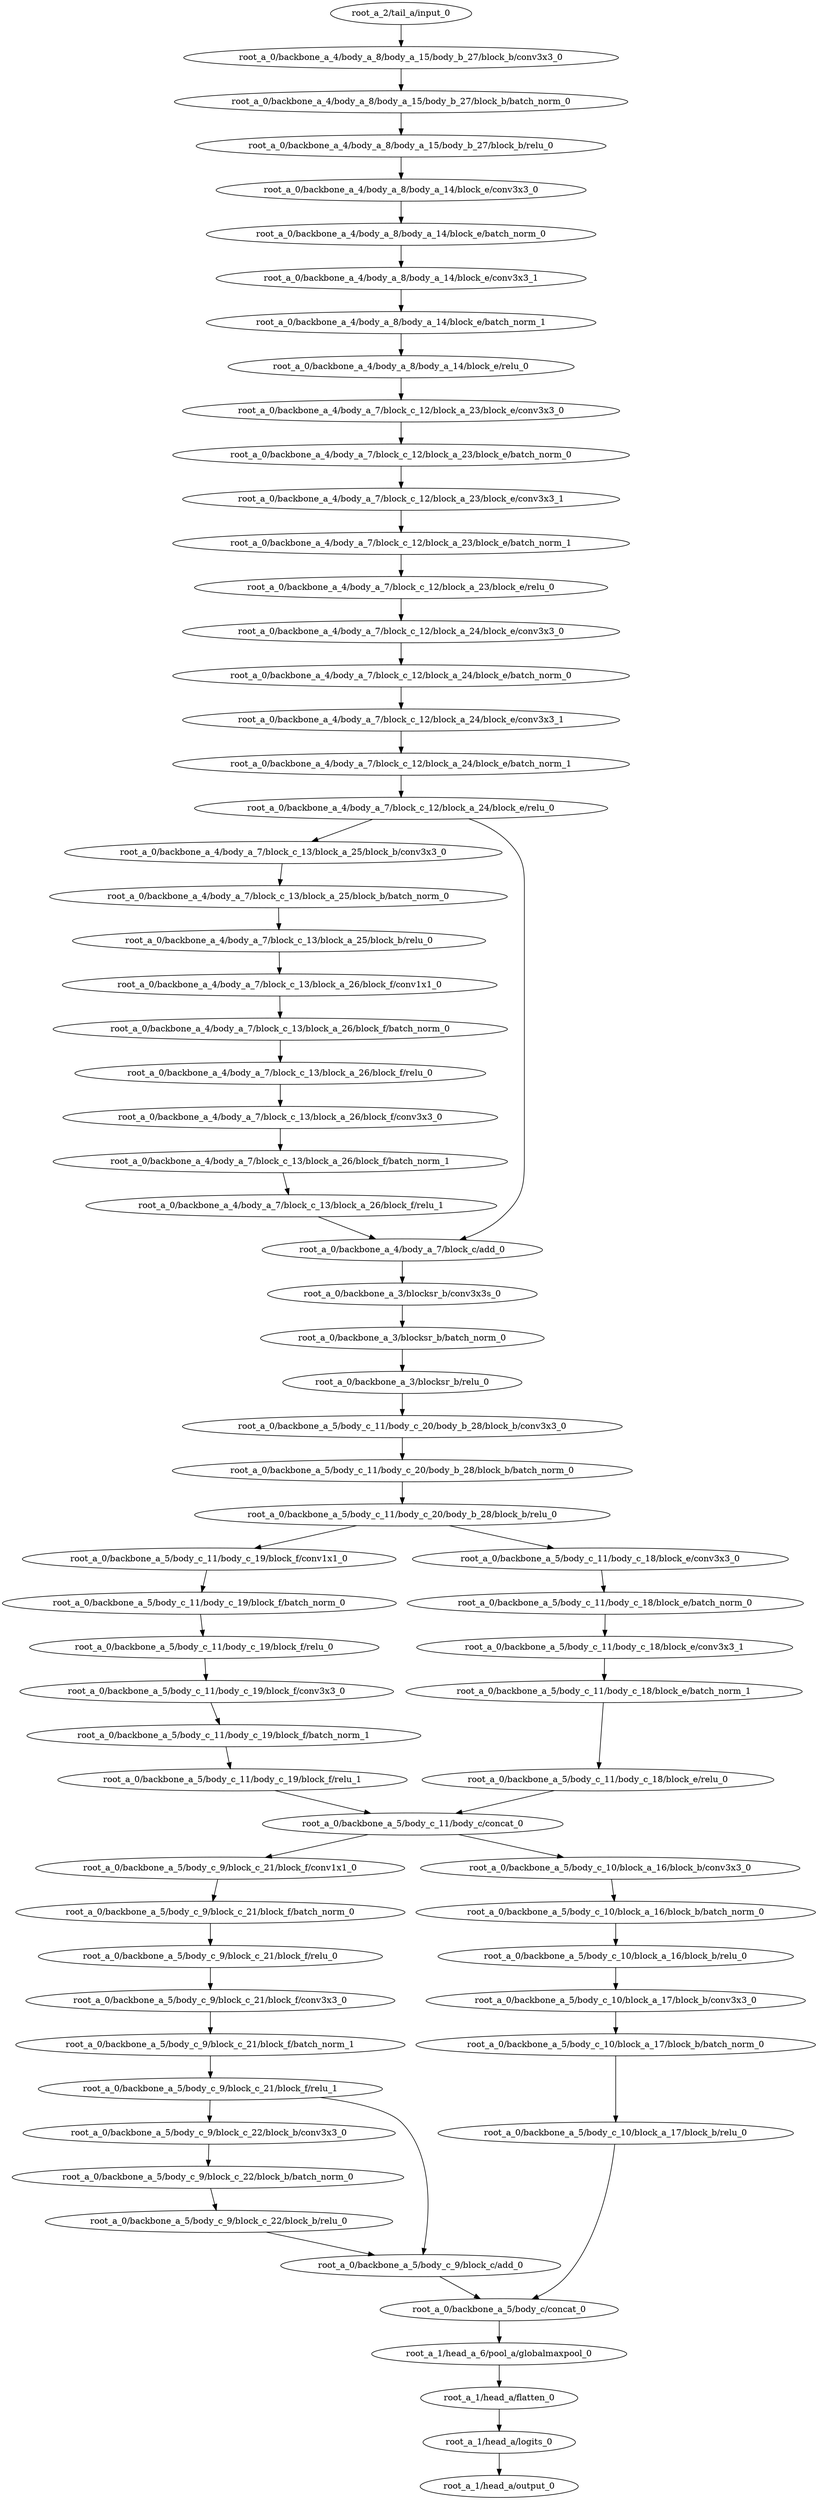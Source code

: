 digraph root_a {
	"root_a_2/tail_a/input_0"
	"root_a_0/backbone_a_4/body_a_8/body_a_15/body_b_27/block_b/conv3x3_0"
	"root_a_0/backbone_a_4/body_a_8/body_a_15/body_b_27/block_b/batch_norm_0"
	"root_a_0/backbone_a_4/body_a_8/body_a_15/body_b_27/block_b/relu_0"
	"root_a_0/backbone_a_4/body_a_8/body_a_14/block_e/conv3x3_0"
	"root_a_0/backbone_a_4/body_a_8/body_a_14/block_e/batch_norm_0"
	"root_a_0/backbone_a_4/body_a_8/body_a_14/block_e/conv3x3_1"
	"root_a_0/backbone_a_4/body_a_8/body_a_14/block_e/batch_norm_1"
	"root_a_0/backbone_a_4/body_a_8/body_a_14/block_e/relu_0"
	"root_a_0/backbone_a_4/body_a_7/block_c_12/block_a_23/block_e/conv3x3_0"
	"root_a_0/backbone_a_4/body_a_7/block_c_12/block_a_23/block_e/batch_norm_0"
	"root_a_0/backbone_a_4/body_a_7/block_c_12/block_a_23/block_e/conv3x3_1"
	"root_a_0/backbone_a_4/body_a_7/block_c_12/block_a_23/block_e/batch_norm_1"
	"root_a_0/backbone_a_4/body_a_7/block_c_12/block_a_23/block_e/relu_0"
	"root_a_0/backbone_a_4/body_a_7/block_c_12/block_a_24/block_e/conv3x3_0"
	"root_a_0/backbone_a_4/body_a_7/block_c_12/block_a_24/block_e/batch_norm_0"
	"root_a_0/backbone_a_4/body_a_7/block_c_12/block_a_24/block_e/conv3x3_1"
	"root_a_0/backbone_a_4/body_a_7/block_c_12/block_a_24/block_e/batch_norm_1"
	"root_a_0/backbone_a_4/body_a_7/block_c_12/block_a_24/block_e/relu_0"
	"root_a_0/backbone_a_4/body_a_7/block_c_13/block_a_25/block_b/conv3x3_0"
	"root_a_0/backbone_a_4/body_a_7/block_c_13/block_a_25/block_b/batch_norm_0"
	"root_a_0/backbone_a_4/body_a_7/block_c_13/block_a_25/block_b/relu_0"
	"root_a_0/backbone_a_4/body_a_7/block_c_13/block_a_26/block_f/conv1x1_0"
	"root_a_0/backbone_a_4/body_a_7/block_c_13/block_a_26/block_f/batch_norm_0"
	"root_a_0/backbone_a_4/body_a_7/block_c_13/block_a_26/block_f/relu_0"
	"root_a_0/backbone_a_4/body_a_7/block_c_13/block_a_26/block_f/conv3x3_0"
	"root_a_0/backbone_a_4/body_a_7/block_c_13/block_a_26/block_f/batch_norm_1"
	"root_a_0/backbone_a_4/body_a_7/block_c_13/block_a_26/block_f/relu_1"
	"root_a_0/backbone_a_4/body_a_7/block_c/add_0"
	"root_a_0/backbone_a_3/blocksr_b/conv3x3s_0"
	"root_a_0/backbone_a_3/blocksr_b/batch_norm_0"
	"root_a_0/backbone_a_3/blocksr_b/relu_0"
	"root_a_0/backbone_a_5/body_c_11/body_c_20/body_b_28/block_b/conv3x3_0"
	"root_a_0/backbone_a_5/body_c_11/body_c_20/body_b_28/block_b/batch_norm_0"
	"root_a_0/backbone_a_5/body_c_11/body_c_20/body_b_28/block_b/relu_0"
	"root_a_0/backbone_a_5/body_c_11/body_c_19/block_f/conv1x1_0"
	"root_a_0/backbone_a_5/body_c_11/body_c_19/block_f/batch_norm_0"
	"root_a_0/backbone_a_5/body_c_11/body_c_19/block_f/relu_0"
	"root_a_0/backbone_a_5/body_c_11/body_c_19/block_f/conv3x3_0"
	"root_a_0/backbone_a_5/body_c_11/body_c_19/block_f/batch_norm_1"
	"root_a_0/backbone_a_5/body_c_11/body_c_19/block_f/relu_1"
	"root_a_0/backbone_a_5/body_c_11/body_c_18/block_e/conv3x3_0"
	"root_a_0/backbone_a_5/body_c_11/body_c_18/block_e/batch_norm_0"
	"root_a_0/backbone_a_5/body_c_11/body_c_18/block_e/conv3x3_1"
	"root_a_0/backbone_a_5/body_c_11/body_c_18/block_e/batch_norm_1"
	"root_a_0/backbone_a_5/body_c_11/body_c_18/block_e/relu_0"
	"root_a_0/backbone_a_5/body_c_11/body_c/concat_0"
	"root_a_0/backbone_a_5/body_c_9/block_c_21/block_f/conv1x1_0"
	"root_a_0/backbone_a_5/body_c_9/block_c_21/block_f/batch_norm_0"
	"root_a_0/backbone_a_5/body_c_9/block_c_21/block_f/relu_0"
	"root_a_0/backbone_a_5/body_c_9/block_c_21/block_f/conv3x3_0"
	"root_a_0/backbone_a_5/body_c_9/block_c_21/block_f/batch_norm_1"
	"root_a_0/backbone_a_5/body_c_9/block_c_21/block_f/relu_1"
	"root_a_0/backbone_a_5/body_c_9/block_c_22/block_b/conv3x3_0"
	"root_a_0/backbone_a_5/body_c_9/block_c_22/block_b/batch_norm_0"
	"root_a_0/backbone_a_5/body_c_9/block_c_22/block_b/relu_0"
	"root_a_0/backbone_a_5/body_c_9/block_c/add_0"
	"root_a_0/backbone_a_5/body_c_10/block_a_16/block_b/conv3x3_0"
	"root_a_0/backbone_a_5/body_c_10/block_a_16/block_b/batch_norm_0"
	"root_a_0/backbone_a_5/body_c_10/block_a_16/block_b/relu_0"
	"root_a_0/backbone_a_5/body_c_10/block_a_17/block_b/conv3x3_0"
	"root_a_0/backbone_a_5/body_c_10/block_a_17/block_b/batch_norm_0"
	"root_a_0/backbone_a_5/body_c_10/block_a_17/block_b/relu_0"
	"root_a_0/backbone_a_5/body_c/concat_0"
	"root_a_1/head_a_6/pool_a/globalmaxpool_0"
	"root_a_1/head_a/flatten_0"
	"root_a_1/head_a/logits_0"
	"root_a_1/head_a/output_0"

	"root_a_2/tail_a/input_0" -> "root_a_0/backbone_a_4/body_a_8/body_a_15/body_b_27/block_b/conv3x3_0"
	"root_a_0/backbone_a_4/body_a_8/body_a_15/body_b_27/block_b/conv3x3_0" -> "root_a_0/backbone_a_4/body_a_8/body_a_15/body_b_27/block_b/batch_norm_0"
	"root_a_0/backbone_a_4/body_a_8/body_a_15/body_b_27/block_b/batch_norm_0" -> "root_a_0/backbone_a_4/body_a_8/body_a_15/body_b_27/block_b/relu_0"
	"root_a_0/backbone_a_4/body_a_8/body_a_15/body_b_27/block_b/relu_0" -> "root_a_0/backbone_a_4/body_a_8/body_a_14/block_e/conv3x3_0"
	"root_a_0/backbone_a_4/body_a_8/body_a_14/block_e/conv3x3_0" -> "root_a_0/backbone_a_4/body_a_8/body_a_14/block_e/batch_norm_0"
	"root_a_0/backbone_a_4/body_a_8/body_a_14/block_e/batch_norm_0" -> "root_a_0/backbone_a_4/body_a_8/body_a_14/block_e/conv3x3_1"
	"root_a_0/backbone_a_4/body_a_8/body_a_14/block_e/conv3x3_1" -> "root_a_0/backbone_a_4/body_a_8/body_a_14/block_e/batch_norm_1"
	"root_a_0/backbone_a_4/body_a_8/body_a_14/block_e/batch_norm_1" -> "root_a_0/backbone_a_4/body_a_8/body_a_14/block_e/relu_0"
	"root_a_0/backbone_a_4/body_a_8/body_a_14/block_e/relu_0" -> "root_a_0/backbone_a_4/body_a_7/block_c_12/block_a_23/block_e/conv3x3_0"
	"root_a_0/backbone_a_4/body_a_7/block_c_12/block_a_23/block_e/conv3x3_0" -> "root_a_0/backbone_a_4/body_a_7/block_c_12/block_a_23/block_e/batch_norm_0"
	"root_a_0/backbone_a_4/body_a_7/block_c_12/block_a_23/block_e/batch_norm_0" -> "root_a_0/backbone_a_4/body_a_7/block_c_12/block_a_23/block_e/conv3x3_1"
	"root_a_0/backbone_a_4/body_a_7/block_c_12/block_a_23/block_e/conv3x3_1" -> "root_a_0/backbone_a_4/body_a_7/block_c_12/block_a_23/block_e/batch_norm_1"
	"root_a_0/backbone_a_4/body_a_7/block_c_12/block_a_23/block_e/batch_norm_1" -> "root_a_0/backbone_a_4/body_a_7/block_c_12/block_a_23/block_e/relu_0"
	"root_a_0/backbone_a_4/body_a_7/block_c_12/block_a_23/block_e/relu_0" -> "root_a_0/backbone_a_4/body_a_7/block_c_12/block_a_24/block_e/conv3x3_0"
	"root_a_0/backbone_a_4/body_a_7/block_c_12/block_a_24/block_e/conv3x3_0" -> "root_a_0/backbone_a_4/body_a_7/block_c_12/block_a_24/block_e/batch_norm_0"
	"root_a_0/backbone_a_4/body_a_7/block_c_12/block_a_24/block_e/batch_norm_0" -> "root_a_0/backbone_a_4/body_a_7/block_c_12/block_a_24/block_e/conv3x3_1"
	"root_a_0/backbone_a_4/body_a_7/block_c_12/block_a_24/block_e/conv3x3_1" -> "root_a_0/backbone_a_4/body_a_7/block_c_12/block_a_24/block_e/batch_norm_1"
	"root_a_0/backbone_a_4/body_a_7/block_c_12/block_a_24/block_e/batch_norm_1" -> "root_a_0/backbone_a_4/body_a_7/block_c_12/block_a_24/block_e/relu_0"
	"root_a_0/backbone_a_4/body_a_7/block_c_12/block_a_24/block_e/relu_0" -> "root_a_0/backbone_a_4/body_a_7/block_c_13/block_a_25/block_b/conv3x3_0"
	"root_a_0/backbone_a_4/body_a_7/block_c_13/block_a_25/block_b/conv3x3_0" -> "root_a_0/backbone_a_4/body_a_7/block_c_13/block_a_25/block_b/batch_norm_0"
	"root_a_0/backbone_a_4/body_a_7/block_c_13/block_a_25/block_b/batch_norm_0" -> "root_a_0/backbone_a_4/body_a_7/block_c_13/block_a_25/block_b/relu_0"
	"root_a_0/backbone_a_4/body_a_7/block_c_13/block_a_25/block_b/relu_0" -> "root_a_0/backbone_a_4/body_a_7/block_c_13/block_a_26/block_f/conv1x1_0"
	"root_a_0/backbone_a_4/body_a_7/block_c_13/block_a_26/block_f/conv1x1_0" -> "root_a_0/backbone_a_4/body_a_7/block_c_13/block_a_26/block_f/batch_norm_0"
	"root_a_0/backbone_a_4/body_a_7/block_c_13/block_a_26/block_f/batch_norm_0" -> "root_a_0/backbone_a_4/body_a_7/block_c_13/block_a_26/block_f/relu_0"
	"root_a_0/backbone_a_4/body_a_7/block_c_13/block_a_26/block_f/relu_0" -> "root_a_0/backbone_a_4/body_a_7/block_c_13/block_a_26/block_f/conv3x3_0"
	"root_a_0/backbone_a_4/body_a_7/block_c_13/block_a_26/block_f/conv3x3_0" -> "root_a_0/backbone_a_4/body_a_7/block_c_13/block_a_26/block_f/batch_norm_1"
	"root_a_0/backbone_a_4/body_a_7/block_c_13/block_a_26/block_f/batch_norm_1" -> "root_a_0/backbone_a_4/body_a_7/block_c_13/block_a_26/block_f/relu_1"
	"root_a_0/backbone_a_4/body_a_7/block_c_12/block_a_24/block_e/relu_0" -> "root_a_0/backbone_a_4/body_a_7/block_c/add_0"
	"root_a_0/backbone_a_4/body_a_7/block_c_13/block_a_26/block_f/relu_1" -> "root_a_0/backbone_a_4/body_a_7/block_c/add_0"
	"root_a_0/backbone_a_4/body_a_7/block_c/add_0" -> "root_a_0/backbone_a_3/blocksr_b/conv3x3s_0"
	"root_a_0/backbone_a_3/blocksr_b/conv3x3s_0" -> "root_a_0/backbone_a_3/blocksr_b/batch_norm_0"
	"root_a_0/backbone_a_3/blocksr_b/batch_norm_0" -> "root_a_0/backbone_a_3/blocksr_b/relu_0"
	"root_a_0/backbone_a_3/blocksr_b/relu_0" -> "root_a_0/backbone_a_5/body_c_11/body_c_20/body_b_28/block_b/conv3x3_0"
	"root_a_0/backbone_a_5/body_c_11/body_c_20/body_b_28/block_b/conv3x3_0" -> "root_a_0/backbone_a_5/body_c_11/body_c_20/body_b_28/block_b/batch_norm_0"
	"root_a_0/backbone_a_5/body_c_11/body_c_20/body_b_28/block_b/batch_norm_0" -> "root_a_0/backbone_a_5/body_c_11/body_c_20/body_b_28/block_b/relu_0"
	"root_a_0/backbone_a_5/body_c_11/body_c_20/body_b_28/block_b/relu_0" -> "root_a_0/backbone_a_5/body_c_11/body_c_19/block_f/conv1x1_0"
	"root_a_0/backbone_a_5/body_c_11/body_c_19/block_f/conv1x1_0" -> "root_a_0/backbone_a_5/body_c_11/body_c_19/block_f/batch_norm_0"
	"root_a_0/backbone_a_5/body_c_11/body_c_19/block_f/batch_norm_0" -> "root_a_0/backbone_a_5/body_c_11/body_c_19/block_f/relu_0"
	"root_a_0/backbone_a_5/body_c_11/body_c_19/block_f/relu_0" -> "root_a_0/backbone_a_5/body_c_11/body_c_19/block_f/conv3x3_0"
	"root_a_0/backbone_a_5/body_c_11/body_c_19/block_f/conv3x3_0" -> "root_a_0/backbone_a_5/body_c_11/body_c_19/block_f/batch_norm_1"
	"root_a_0/backbone_a_5/body_c_11/body_c_19/block_f/batch_norm_1" -> "root_a_0/backbone_a_5/body_c_11/body_c_19/block_f/relu_1"
	"root_a_0/backbone_a_5/body_c_11/body_c_20/body_b_28/block_b/relu_0" -> "root_a_0/backbone_a_5/body_c_11/body_c_18/block_e/conv3x3_0"
	"root_a_0/backbone_a_5/body_c_11/body_c_18/block_e/conv3x3_0" -> "root_a_0/backbone_a_5/body_c_11/body_c_18/block_e/batch_norm_0"
	"root_a_0/backbone_a_5/body_c_11/body_c_18/block_e/batch_norm_0" -> "root_a_0/backbone_a_5/body_c_11/body_c_18/block_e/conv3x3_1"
	"root_a_0/backbone_a_5/body_c_11/body_c_18/block_e/conv3x3_1" -> "root_a_0/backbone_a_5/body_c_11/body_c_18/block_e/batch_norm_1"
	"root_a_0/backbone_a_5/body_c_11/body_c_18/block_e/batch_norm_1" -> "root_a_0/backbone_a_5/body_c_11/body_c_18/block_e/relu_0"
	"root_a_0/backbone_a_5/body_c_11/body_c_19/block_f/relu_1" -> "root_a_0/backbone_a_5/body_c_11/body_c/concat_0"
	"root_a_0/backbone_a_5/body_c_11/body_c_18/block_e/relu_0" -> "root_a_0/backbone_a_5/body_c_11/body_c/concat_0"
	"root_a_0/backbone_a_5/body_c_11/body_c/concat_0" -> "root_a_0/backbone_a_5/body_c_9/block_c_21/block_f/conv1x1_0"
	"root_a_0/backbone_a_5/body_c_9/block_c_21/block_f/conv1x1_0" -> "root_a_0/backbone_a_5/body_c_9/block_c_21/block_f/batch_norm_0"
	"root_a_0/backbone_a_5/body_c_9/block_c_21/block_f/batch_norm_0" -> "root_a_0/backbone_a_5/body_c_9/block_c_21/block_f/relu_0"
	"root_a_0/backbone_a_5/body_c_9/block_c_21/block_f/relu_0" -> "root_a_0/backbone_a_5/body_c_9/block_c_21/block_f/conv3x3_0"
	"root_a_0/backbone_a_5/body_c_9/block_c_21/block_f/conv3x3_0" -> "root_a_0/backbone_a_5/body_c_9/block_c_21/block_f/batch_norm_1"
	"root_a_0/backbone_a_5/body_c_9/block_c_21/block_f/batch_norm_1" -> "root_a_0/backbone_a_5/body_c_9/block_c_21/block_f/relu_1"
	"root_a_0/backbone_a_5/body_c_9/block_c_21/block_f/relu_1" -> "root_a_0/backbone_a_5/body_c_9/block_c_22/block_b/conv3x3_0"
	"root_a_0/backbone_a_5/body_c_9/block_c_22/block_b/conv3x3_0" -> "root_a_0/backbone_a_5/body_c_9/block_c_22/block_b/batch_norm_0"
	"root_a_0/backbone_a_5/body_c_9/block_c_22/block_b/batch_norm_0" -> "root_a_0/backbone_a_5/body_c_9/block_c_22/block_b/relu_0"
	"root_a_0/backbone_a_5/body_c_9/block_c_22/block_b/relu_0" -> "root_a_0/backbone_a_5/body_c_9/block_c/add_0"
	"root_a_0/backbone_a_5/body_c_9/block_c_21/block_f/relu_1" -> "root_a_0/backbone_a_5/body_c_9/block_c/add_0"
	"root_a_0/backbone_a_5/body_c_11/body_c/concat_0" -> "root_a_0/backbone_a_5/body_c_10/block_a_16/block_b/conv3x3_0"
	"root_a_0/backbone_a_5/body_c_10/block_a_16/block_b/conv3x3_0" -> "root_a_0/backbone_a_5/body_c_10/block_a_16/block_b/batch_norm_0"
	"root_a_0/backbone_a_5/body_c_10/block_a_16/block_b/batch_norm_0" -> "root_a_0/backbone_a_5/body_c_10/block_a_16/block_b/relu_0"
	"root_a_0/backbone_a_5/body_c_10/block_a_16/block_b/relu_0" -> "root_a_0/backbone_a_5/body_c_10/block_a_17/block_b/conv3x3_0"
	"root_a_0/backbone_a_5/body_c_10/block_a_17/block_b/conv3x3_0" -> "root_a_0/backbone_a_5/body_c_10/block_a_17/block_b/batch_norm_0"
	"root_a_0/backbone_a_5/body_c_10/block_a_17/block_b/batch_norm_0" -> "root_a_0/backbone_a_5/body_c_10/block_a_17/block_b/relu_0"
	"root_a_0/backbone_a_5/body_c_9/block_c/add_0" -> "root_a_0/backbone_a_5/body_c/concat_0"
	"root_a_0/backbone_a_5/body_c_10/block_a_17/block_b/relu_0" -> "root_a_0/backbone_a_5/body_c/concat_0"
	"root_a_0/backbone_a_5/body_c/concat_0" -> "root_a_1/head_a_6/pool_a/globalmaxpool_0"
	"root_a_1/head_a_6/pool_a/globalmaxpool_0" -> "root_a_1/head_a/flatten_0"
	"root_a_1/head_a/flatten_0" -> "root_a_1/head_a/logits_0"
	"root_a_1/head_a/logits_0" -> "root_a_1/head_a/output_0"

}